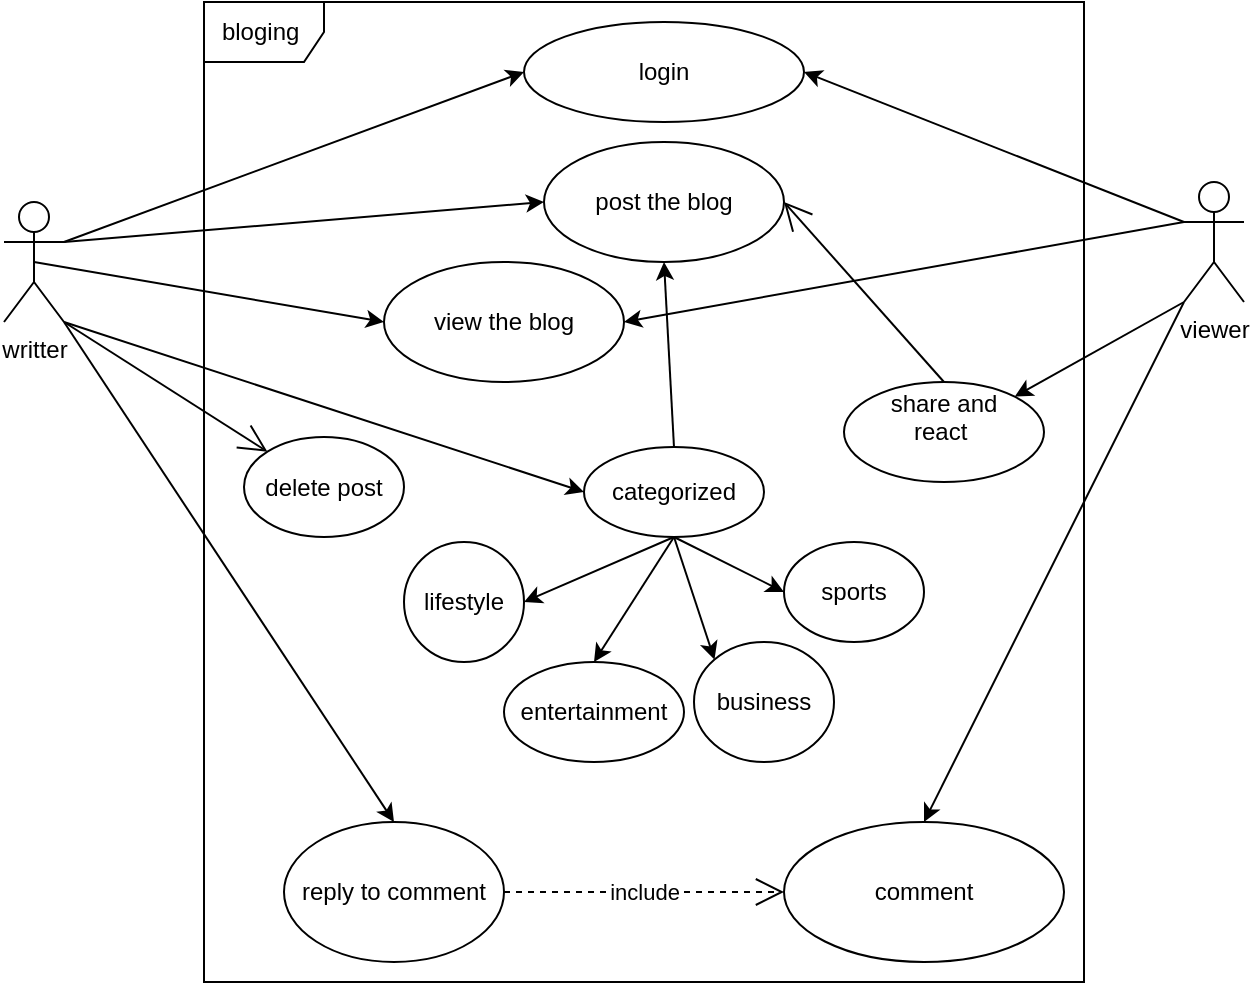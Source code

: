 <mxfile version="24.8.3">
  <diagram name="Page-1" id="oAWdkMg7gcc_i9H8JLZy">
    <mxGraphModel dx="880" dy="506" grid="1" gridSize="10" guides="1" tooltips="1" connect="1" arrows="1" fold="1" page="1" pageScale="1" pageWidth="850" pageHeight="1100" math="0" shadow="0">
      <root>
        <mxCell id="0" />
        <mxCell id="1" parent="0" />
        <mxCell id="S9wuy9-w8mvuWJSFI1AR-1" value="writter" style="shape=umlActor;verticalLabelPosition=bottom;verticalAlign=top;html=1;outlineConnect=0;" vertex="1" parent="1">
          <mxGeometry x="80" y="140" width="30" height="60" as="geometry" />
        </mxCell>
        <mxCell id="S9wuy9-w8mvuWJSFI1AR-2" value="viewer" style="shape=umlActor;verticalLabelPosition=bottom;verticalAlign=top;html=1;outlineConnect=0;" vertex="1" parent="1">
          <mxGeometry x="670" y="130" width="30" height="60" as="geometry" />
        </mxCell>
        <mxCell id="S9wuy9-w8mvuWJSFI1AR-3" value="post the blog" style="ellipse;whiteSpace=wrap;html=1;" vertex="1" parent="1">
          <mxGeometry x="350" y="110" width="120" height="60" as="geometry" />
        </mxCell>
        <mxCell id="S9wuy9-w8mvuWJSFI1AR-4" value="view the blog" style="ellipse;whiteSpace=wrap;html=1;" vertex="1" parent="1">
          <mxGeometry x="270" y="170" width="120" height="60" as="geometry" />
        </mxCell>
        <mxCell id="S9wuy9-w8mvuWJSFI1AR-5" value="categorized" style="ellipse;whiteSpace=wrap;html=1;" vertex="1" parent="1">
          <mxGeometry x="370" y="262.5" width="90" height="45" as="geometry" />
        </mxCell>
        <mxCell id="S9wuy9-w8mvuWJSFI1AR-6" value="share and&lt;div&gt;react&amp;nbsp;&lt;div&gt;&lt;br&gt;&lt;/div&gt;&lt;/div&gt;" style="ellipse;whiteSpace=wrap;html=1;" vertex="1" parent="1">
          <mxGeometry x="500" y="230" width="100" height="50" as="geometry" />
        </mxCell>
        <mxCell id="S9wuy9-w8mvuWJSFI1AR-7" value="bloging&amp;nbsp;" style="shape=umlFrame;whiteSpace=wrap;html=1;pointerEvents=0;" vertex="1" parent="1">
          <mxGeometry x="180" y="40" width="440" height="490" as="geometry" />
        </mxCell>
        <mxCell id="S9wuy9-w8mvuWJSFI1AR-9" value="" style="endArrow=classic;html=1;rounded=0;exitX=1;exitY=0.333;exitDx=0;exitDy=0;exitPerimeter=0;entryX=0;entryY=0.5;entryDx=0;entryDy=0;" edge="1" parent="1" source="S9wuy9-w8mvuWJSFI1AR-1" target="S9wuy9-w8mvuWJSFI1AR-3">
          <mxGeometry width="50" height="50" relative="1" as="geometry">
            <mxPoint x="180" y="190" as="sourcePoint" />
            <mxPoint x="230" y="140" as="targetPoint" />
          </mxGeometry>
        </mxCell>
        <mxCell id="S9wuy9-w8mvuWJSFI1AR-10" value="" style="endArrow=classic;html=1;rounded=0;exitX=0;exitY=0.333;exitDx=0;exitDy=0;exitPerimeter=0;entryX=1;entryY=0.5;entryDx=0;entryDy=0;" edge="1" parent="1" source="S9wuy9-w8mvuWJSFI1AR-2" target="S9wuy9-w8mvuWJSFI1AR-4">
          <mxGeometry width="50" height="50" relative="1" as="geometry">
            <mxPoint x="710" y="250" as="sourcePoint" />
            <mxPoint x="760" y="200" as="targetPoint" />
          </mxGeometry>
        </mxCell>
        <mxCell id="S9wuy9-w8mvuWJSFI1AR-11" value="" style="endArrow=classic;html=1;rounded=0;exitX=0.5;exitY=0.5;exitDx=0;exitDy=0;exitPerimeter=0;entryX=0;entryY=0.5;entryDx=0;entryDy=0;" edge="1" parent="1" source="S9wuy9-w8mvuWJSFI1AR-1" target="S9wuy9-w8mvuWJSFI1AR-4">
          <mxGeometry width="50" height="50" relative="1" as="geometry">
            <mxPoint x="120" y="320" as="sourcePoint" />
            <mxPoint x="170" y="270" as="targetPoint" />
          </mxGeometry>
        </mxCell>
        <mxCell id="S9wuy9-w8mvuWJSFI1AR-12" value="" style="endArrow=classic;html=1;rounded=0;exitX=1;exitY=1;exitDx=0;exitDy=0;exitPerimeter=0;entryX=0;entryY=0.5;entryDx=0;entryDy=0;" edge="1" parent="1" source="S9wuy9-w8mvuWJSFI1AR-1" target="S9wuy9-w8mvuWJSFI1AR-5">
          <mxGeometry width="50" height="50" relative="1" as="geometry">
            <mxPoint x="130" y="320" as="sourcePoint" />
            <mxPoint x="180" y="270" as="targetPoint" />
          </mxGeometry>
        </mxCell>
        <mxCell id="S9wuy9-w8mvuWJSFI1AR-16" value="reply to comment" style="ellipse;whiteSpace=wrap;html=1;" vertex="1" parent="1">
          <mxGeometry x="220" y="450" width="110" height="70" as="geometry" />
        </mxCell>
        <mxCell id="S9wuy9-w8mvuWJSFI1AR-17" value="" style="endArrow=classic;html=1;rounded=0;exitX=0;exitY=1;exitDx=0;exitDy=0;exitPerimeter=0;entryX=1;entryY=0;entryDx=0;entryDy=0;" edge="1" parent="1" source="S9wuy9-w8mvuWJSFI1AR-2" target="S9wuy9-w8mvuWJSFI1AR-6">
          <mxGeometry width="50" height="50" relative="1" as="geometry">
            <mxPoint x="660" y="340" as="sourcePoint" />
            <mxPoint x="710" y="290" as="targetPoint" />
          </mxGeometry>
        </mxCell>
        <mxCell id="S9wuy9-w8mvuWJSFI1AR-20" value="" style="endArrow=classic;html=1;rounded=0;entryX=0.5;entryY=0;entryDx=0;entryDy=0;exitX=1;exitY=1;exitDx=0;exitDy=0;exitPerimeter=0;" edge="1" parent="1" source="S9wuy9-w8mvuWJSFI1AR-1" target="S9wuy9-w8mvuWJSFI1AR-16">
          <mxGeometry width="50" height="50" relative="1" as="geometry">
            <mxPoint x="160" y="210" as="sourcePoint" />
            <mxPoint x="140" y="300" as="targetPoint" />
          </mxGeometry>
        </mxCell>
        <mxCell id="S9wuy9-w8mvuWJSFI1AR-21" value="include" style="endArrow=open;endSize=12;dashed=1;html=1;rounded=0;exitX=1;exitY=0.5;exitDx=0;exitDy=0;entryX=0;entryY=0.5;entryDx=0;entryDy=0;" edge="1" parent="1" source="S9wuy9-w8mvuWJSFI1AR-16" target="S9wuy9-w8mvuWJSFI1AR-25">
          <mxGeometry width="160" relative="1" as="geometry">
            <mxPoint x="30" y="420" as="sourcePoint" />
            <mxPoint x="640" y="410" as="targetPoint" />
          </mxGeometry>
        </mxCell>
        <mxCell id="S9wuy9-w8mvuWJSFI1AR-22" value="login" style="ellipse;whiteSpace=wrap;html=1;" vertex="1" parent="1">
          <mxGeometry x="340" y="50" width="140" height="50" as="geometry" />
        </mxCell>
        <mxCell id="S9wuy9-w8mvuWJSFI1AR-23" value="" style="endArrow=classic;html=1;rounded=0;exitX=1;exitY=0.333;exitDx=0;exitDy=0;exitPerimeter=0;entryX=0;entryY=0.5;entryDx=0;entryDy=0;" edge="1" parent="1" source="S9wuy9-w8mvuWJSFI1AR-1" target="S9wuy9-w8mvuWJSFI1AR-22">
          <mxGeometry width="50" height="50" relative="1" as="geometry">
            <mxPoint x="70" y="160" as="sourcePoint" />
            <mxPoint x="120" y="110" as="targetPoint" />
          </mxGeometry>
        </mxCell>
        <mxCell id="S9wuy9-w8mvuWJSFI1AR-24" value="" style="endArrow=classic;html=1;rounded=0;entryX=1;entryY=0.5;entryDx=0;entryDy=0;" edge="1" parent="1" target="S9wuy9-w8mvuWJSFI1AR-22">
          <mxGeometry width="50" height="50" relative="1" as="geometry">
            <mxPoint x="670" y="150" as="sourcePoint" />
            <mxPoint x="730" y="70" as="targetPoint" />
          </mxGeometry>
        </mxCell>
        <mxCell id="S9wuy9-w8mvuWJSFI1AR-25" value="comment" style="ellipse;whiteSpace=wrap;html=1;" vertex="1" parent="1">
          <mxGeometry x="470" y="450" width="140" height="70" as="geometry" />
        </mxCell>
        <mxCell id="S9wuy9-w8mvuWJSFI1AR-26" value="" style="endArrow=classic;html=1;rounded=0;entryX=0.5;entryY=0;entryDx=0;entryDy=0;exitX=0;exitY=1;exitDx=0;exitDy=0;exitPerimeter=0;" edge="1" parent="1" source="S9wuy9-w8mvuWJSFI1AR-2" target="S9wuy9-w8mvuWJSFI1AR-25">
          <mxGeometry width="50" height="50" relative="1" as="geometry">
            <mxPoint x="640" y="200" as="sourcePoint" />
            <mxPoint x="750" y="280" as="targetPoint" />
          </mxGeometry>
        </mxCell>
        <mxCell id="S9wuy9-w8mvuWJSFI1AR-27" value="delete post" style="ellipse;whiteSpace=wrap;html=1;" vertex="1" parent="1">
          <mxGeometry x="200" y="257.5" width="80" height="50" as="geometry" />
        </mxCell>
        <mxCell id="S9wuy9-w8mvuWJSFI1AR-28" value="" style="endArrow=open;endFill=1;endSize=12;html=1;rounded=0;exitX=1;exitY=1;exitDx=0;exitDy=0;exitPerimeter=0;entryX=0;entryY=0;entryDx=0;entryDy=0;" edge="1" parent="1" source="S9wuy9-w8mvuWJSFI1AR-1" target="S9wuy9-w8mvuWJSFI1AR-27">
          <mxGeometry width="160" relative="1" as="geometry">
            <mxPoint x="60" y="390" as="sourcePoint" />
            <mxPoint x="220" y="390" as="targetPoint" />
          </mxGeometry>
        </mxCell>
        <mxCell id="S9wuy9-w8mvuWJSFI1AR-29" value="sports" style="ellipse;whiteSpace=wrap;html=1;" vertex="1" parent="1">
          <mxGeometry x="470" y="310" width="70" height="50" as="geometry" />
        </mxCell>
        <mxCell id="S9wuy9-w8mvuWJSFI1AR-30" value="" style="endArrow=open;endFill=1;endSize=12;html=1;rounded=0;exitX=0.5;exitY=0;exitDx=0;exitDy=0;entryX=1;entryY=0.5;entryDx=0;entryDy=0;" edge="1" parent="1" source="S9wuy9-w8mvuWJSFI1AR-6" target="S9wuy9-w8mvuWJSFI1AR-3">
          <mxGeometry width="160" relative="1" as="geometry">
            <mxPoint x="50" y="450" as="sourcePoint" />
            <mxPoint x="210" y="450" as="targetPoint" />
          </mxGeometry>
        </mxCell>
        <mxCell id="S9wuy9-w8mvuWJSFI1AR-31" value="business" style="ellipse;whiteSpace=wrap;html=1;" vertex="1" parent="1">
          <mxGeometry x="425" y="360" width="70" height="60" as="geometry" />
        </mxCell>
        <mxCell id="S9wuy9-w8mvuWJSFI1AR-32" value="entertainment" style="ellipse;whiteSpace=wrap;html=1;" vertex="1" parent="1">
          <mxGeometry x="330" y="370" width="90" height="50" as="geometry" />
        </mxCell>
        <mxCell id="S9wuy9-w8mvuWJSFI1AR-33" value="lifestyle" style="ellipse;whiteSpace=wrap;html=1;" vertex="1" parent="1">
          <mxGeometry x="280" y="310" width="60" height="60" as="geometry" />
        </mxCell>
        <mxCell id="S9wuy9-w8mvuWJSFI1AR-34" value="" style="endArrow=classic;html=1;rounded=0;exitX=0.5;exitY=1;exitDx=0;exitDy=0;entryX=1;entryY=0.5;entryDx=0;entryDy=0;" edge="1" parent="1" source="S9wuy9-w8mvuWJSFI1AR-5" target="S9wuy9-w8mvuWJSFI1AR-33">
          <mxGeometry width="50" height="50" relative="1" as="geometry">
            <mxPoint x="60" y="340" as="sourcePoint" />
            <mxPoint x="110" y="290" as="targetPoint" />
          </mxGeometry>
        </mxCell>
        <mxCell id="S9wuy9-w8mvuWJSFI1AR-35" value="" style="endArrow=classic;html=1;rounded=0;exitX=0.5;exitY=1;exitDx=0;exitDy=0;entryX=0.5;entryY=0;entryDx=0;entryDy=0;" edge="1" parent="1" source="S9wuy9-w8mvuWJSFI1AR-5" target="S9wuy9-w8mvuWJSFI1AR-32">
          <mxGeometry width="50" height="50" relative="1" as="geometry">
            <mxPoint x="80" y="350" as="sourcePoint" />
            <mxPoint x="130" y="300" as="targetPoint" />
          </mxGeometry>
        </mxCell>
        <mxCell id="S9wuy9-w8mvuWJSFI1AR-36" value="" style="endArrow=classic;html=1;rounded=0;exitX=0.5;exitY=1;exitDx=0;exitDy=0;entryX=0;entryY=0;entryDx=0;entryDy=0;" edge="1" parent="1" source="S9wuy9-w8mvuWJSFI1AR-5" target="S9wuy9-w8mvuWJSFI1AR-31">
          <mxGeometry width="50" height="50" relative="1" as="geometry">
            <mxPoint x="40" y="350" as="sourcePoint" />
            <mxPoint x="90" y="300" as="targetPoint" />
          </mxGeometry>
        </mxCell>
        <mxCell id="S9wuy9-w8mvuWJSFI1AR-37" value="" style="endArrow=classic;html=1;rounded=0;exitX=0.5;exitY=1;exitDx=0;exitDy=0;entryX=0;entryY=0.5;entryDx=0;entryDy=0;" edge="1" parent="1" source="S9wuy9-w8mvuWJSFI1AR-5" target="S9wuy9-w8mvuWJSFI1AR-29">
          <mxGeometry width="50" height="50" relative="1" as="geometry">
            <mxPoint x="50" y="340" as="sourcePoint" />
            <mxPoint x="100" y="290" as="targetPoint" />
          </mxGeometry>
        </mxCell>
        <mxCell id="S9wuy9-w8mvuWJSFI1AR-38" value="" style="endArrow=classic;html=1;rounded=0;exitX=0.5;exitY=0;exitDx=0;exitDy=0;entryX=0.5;entryY=1;entryDx=0;entryDy=0;" edge="1" parent="1" source="S9wuy9-w8mvuWJSFI1AR-5" target="S9wuy9-w8mvuWJSFI1AR-3">
          <mxGeometry width="50" height="50" relative="1" as="geometry">
            <mxPoint x="90" y="340" as="sourcePoint" />
            <mxPoint x="140" y="290" as="targetPoint" />
          </mxGeometry>
        </mxCell>
      </root>
    </mxGraphModel>
  </diagram>
</mxfile>
